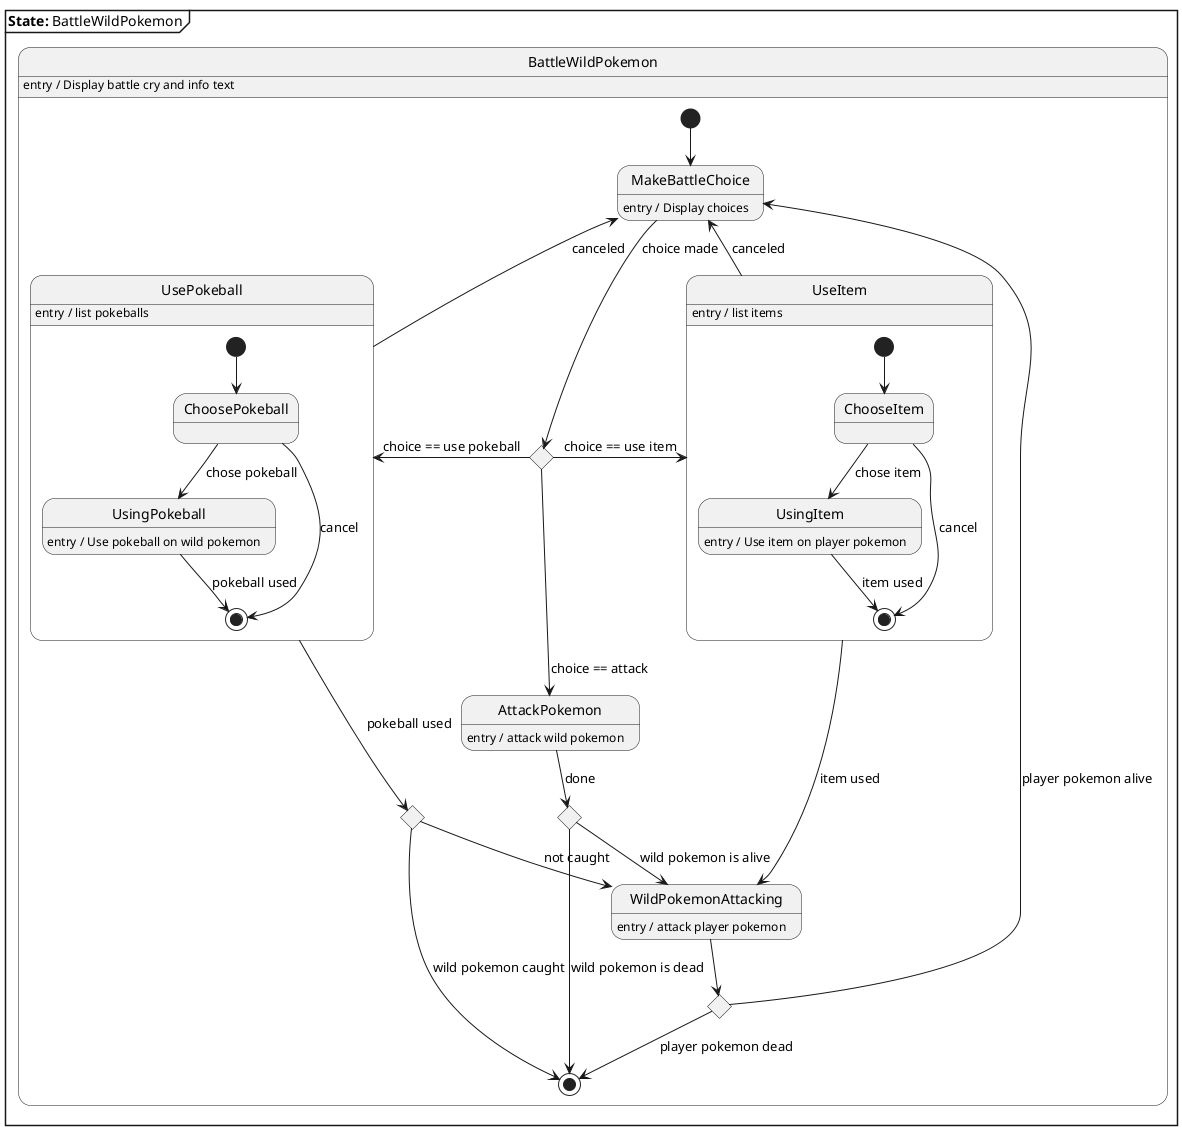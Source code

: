 @startuml BattlePokemon 
skinparam monochrome true

mainframe <b>State:</b> BattleWildPokemon
state BattleWildPokemon {
    BattleWildPokemon : entry / Display battle cry and info text
    [*] -down-> MakeBattleChoice 
    MakeBattleChoice : entry / Display choices
    state BattleChoice <<choice>> 
    MakeBattleChoice -down-> BattleChoice : choice made
    state AttackPokemon {
        AttackPokemon : entry / attack wild pokemon 
    }
    BattleChoice --> AttackPokemon : choice == attack
    state UseItem {
        UseItem : entry / list items
        state ChooseItem
        [*] --> ChooseItem 
        ChooseItem --> UsingItem : chose item
        UsingItem : entry / Use item on player pokemon
        ChooseItem --> [*] : cancel
        UsingItem --> [*] : item used
    }
    BattleChoice -right-> UseItem : choice == use item
    state UsePokeball {
        UsePokeball : entry / list pokeballs
        state ChoosePokeball
        [*] --> ChoosePokeball 
        ChoosePokeball --> UsingPokeball : chose pokeball
        UsingPokeball : entry / Use pokeball on wild pokemon
        ChoosePokeball --> [*] : cancel
        UsingPokeball --> [*] : pokeball used
    }
    BattleChoice -left-> UsePokeball : choice == use pokeball
    UseItem -up-> MakeBattleChoice : canceled 
    UsePokeball -up-> MakeBattleChoice : canceled
    state UsePokeballResult <<choice>>
    state WildPokemonTurn <<choice>>
    WildPokemonTurn --> WildPokemonAttacking : wild pokemon is alive
    state WildPokemonAttacking 
    WildPokemonAttacking : entry / attack player pokemon
    UsePokeball --> UsePokeballResult : pokeball used
    UsePokeballResult --> [*] : wild pokemon caught
    UsePokeballResult --> WildPokemonAttacking : not caught
    UseItem --> WildPokemonAttacking : item used
    AttackPokemon -down-> WildPokemonTurn : done
    state RoundDone <<choice>>
    WildPokemonAttacking --> RoundDone 
    RoundDone --> [*] : player pokemon dead 
    WildPokemonTurn --> [*] : wild pokemon is dead
    RoundDone --> MakeBattleChoice : player pokemon alive
    
}

@enduml